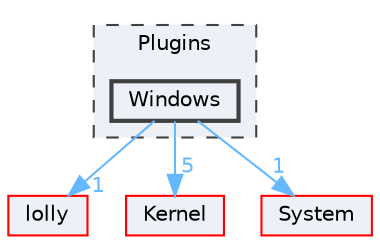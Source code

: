 digraph "Windows"
{
 // LATEX_PDF_SIZE
  bgcolor="transparent";
  edge [fontname=Helvetica,fontsize=10,labelfontname=Helvetica,labelfontsize=10];
  node [fontname=Helvetica,fontsize=10,shape=box,height=0.2,width=0.4];
  compound=true
  subgraph clusterdir_0b4eaef40a1fe20bedafe9e8e719ce66 {
    graph [ bgcolor="#edf0f7", pencolor="grey25", label="Plugins", fontname=Helvetica,fontsize=10 style="filled,dashed", URL="dir_0b4eaef40a1fe20bedafe9e8e719ce66.html",tooltip=""]
  dir_c8b7620d1fc4e946f8a62733f7cb2997 [label="Windows", fillcolor="#edf0f7", color="grey25", style="filled,bold", URL="dir_c8b7620d1fc4e946f8a62733f7cb2997.html",tooltip=""];
  }
  dir_4e4e38b7a3cbd015b31043c806009c51 [label="lolly", fillcolor="#edf0f7", color="red", style="filled", URL="dir_4e4e38b7a3cbd015b31043c806009c51.html",tooltip=""];
  dir_52bed8acfaac088d5968cb2c84d7645d [label="Kernel", fillcolor="#edf0f7", color="red", style="filled", URL="dir_52bed8acfaac088d5968cb2c84d7645d.html",tooltip=""];
  dir_9af51e3826d4f9e80d9103b2de543e84 [label="System", fillcolor="#edf0f7", color="red", style="filled", URL="dir_9af51e3826d4f9e80d9103b2de543e84.html",tooltip=""];
  dir_c8b7620d1fc4e946f8a62733f7cb2997->dir_4e4e38b7a3cbd015b31043c806009c51 [headlabel="1", labeldistance=1.5 headhref="dir_000058_000035.html" href="dir_000058_000035.html" color="steelblue1" fontcolor="steelblue1"];
  dir_c8b7620d1fc4e946f8a62733f7cb2997->dir_52bed8acfaac088d5968cb2c84d7645d [headlabel="5", labeldistance=1.5 headhref="dir_000058_000031.html" href="dir_000058_000031.html" color="steelblue1" fontcolor="steelblue1"];
  dir_c8b7620d1fc4e946f8a62733f7cb2997->dir_9af51e3826d4f9e80d9103b2de543e84 [headlabel="1", labeldistance=1.5 headhref="dir_000058_000050.html" href="dir_000058_000050.html" color="steelblue1" fontcolor="steelblue1"];
}
